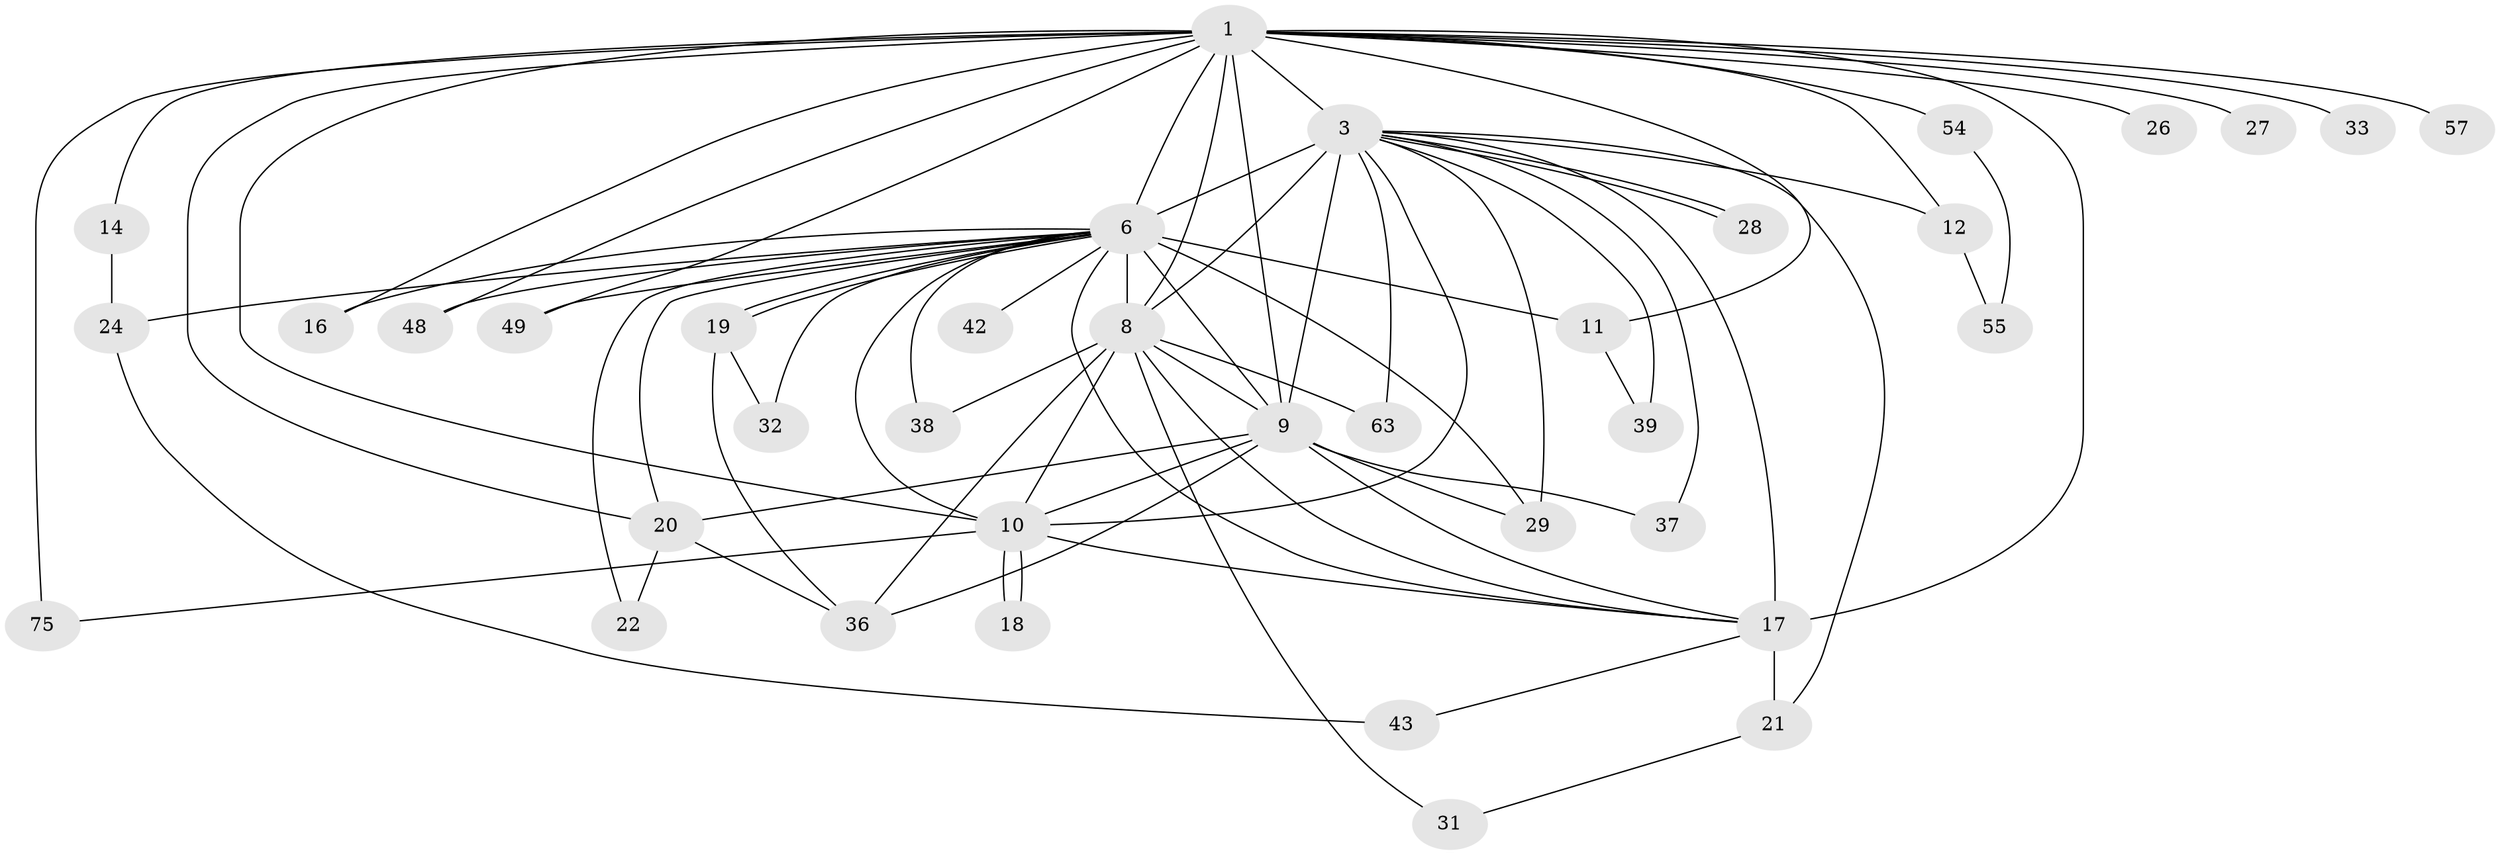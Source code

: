// original degree distribution, {16: 0.04, 18: 0.013333333333333334, 20: 0.013333333333333334, 22: 0.013333333333333334, 17: 0.013333333333333334, 23: 0.013333333333333334, 14: 0.02666666666666667, 4: 0.05333333333333334, 3: 0.18666666666666668, 2: 0.56, 6: 0.04, 7: 0.02666666666666667}
// Generated by graph-tools (version 1.1) at 2025/14/03/09/25 04:14:12]
// undirected, 37 vertices, 78 edges
graph export_dot {
graph [start="1"]
  node [color=gray90,style=filled];
  1 [super="+2"];
  3 [super="+15+4+71+52"];
  6 [super="+7+74+60+69+23+53"];
  8 [super="+25+40"];
  9 [super="+41"];
  10;
  11;
  12;
  14;
  16;
  17 [super="+66+34"];
  18;
  19;
  20 [super="+30"];
  21;
  22;
  24;
  26;
  27;
  28;
  29;
  31;
  32;
  33;
  36 [super="+59+64"];
  37;
  38;
  39 [super="+56"];
  42;
  43;
  48;
  49;
  54;
  55;
  57;
  63;
  75;
  1 -- 3 [weight=8];
  1 -- 6 [weight=10];
  1 -- 8 [weight=5];
  1 -- 9 [weight=3];
  1 -- 10 [weight=4];
  1 -- 26 [weight=2];
  1 -- 54 [weight=2];
  1 -- 57 [weight=2];
  1 -- 75;
  1 -- 11;
  1 -- 12;
  1 -- 14;
  1 -- 16;
  1 -- 17 [weight=5];
  1 -- 20 [weight=2];
  1 -- 27;
  1 -- 33;
  1 -- 48;
  1 -- 49;
  3 -- 6 [weight=5];
  3 -- 8 [weight=3];
  3 -- 9 [weight=2];
  3 -- 10 [weight=2];
  3 -- 28;
  3 -- 28;
  3 -- 29 [weight=2];
  3 -- 37;
  3 -- 39 [weight=2];
  3 -- 12;
  3 -- 21;
  3 -- 63;
  3 -- 17 [weight=2];
  6 -- 8 [weight=4];
  6 -- 9 [weight=3];
  6 -- 10 [weight=2];
  6 -- 19;
  6 -- 19;
  6 -- 24;
  6 -- 11;
  6 -- 16;
  6 -- 22;
  6 -- 32;
  6 -- 38;
  6 -- 42;
  6 -- 48;
  6 -- 49;
  6 -- 29;
  6 -- 20;
  6 -- 17;
  8 -- 9;
  8 -- 10;
  8 -- 31;
  8 -- 36;
  8 -- 38;
  8 -- 63;
  8 -- 17;
  9 -- 10;
  9 -- 20 [weight=2];
  9 -- 29;
  9 -- 36;
  9 -- 37;
  9 -- 17;
  10 -- 17;
  10 -- 18;
  10 -- 18;
  10 -- 75;
  11 -- 39;
  12 -- 55;
  14 -- 24;
  17 -- 21;
  17 -- 43;
  19 -- 32;
  19 -- 36;
  20 -- 22;
  20 -- 36;
  21 -- 31;
  24 -- 43;
  54 -- 55;
}
